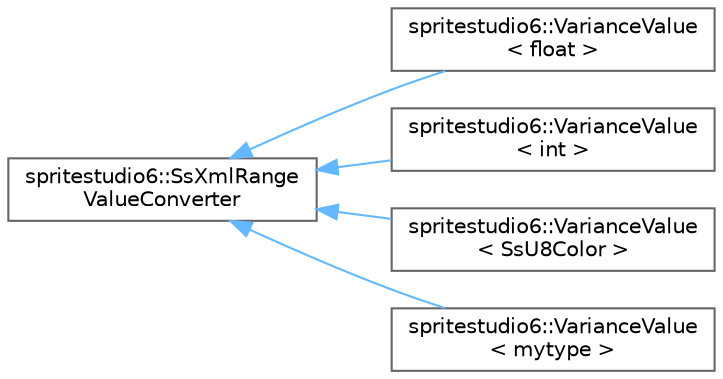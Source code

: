 digraph "Graphical Class Hierarchy"
{
 // LATEX_PDF_SIZE
  bgcolor="transparent";
  edge [fontname=Helvetica,fontsize=10,labelfontname=Helvetica,labelfontsize=10];
  node [fontname=Helvetica,fontsize=10,shape=box,height=0.2,width=0.4];
  rankdir="LR";
  Node0 [id="Node000000",label="spritestudio6::SsXmlRange\lValueConverter",height=0.2,width=0.4,color="grey40", fillcolor="white", style="filled",URL="$classspritestudio6_1_1_ss_xml_range_value_converter.html",tooltip=" "];
  Node0 -> Node1 [id="edge47_Node000000_Node000001",dir="back",color="steelblue1",style="solid",tooltip=" "];
  Node1 [id="Node000001",label="spritestudio6::VarianceValue\l\< float \>",height=0.2,width=0.4,color="grey40", fillcolor="white", style="filled",URL="$classspritestudio6_1_1_variance_value.html",tooltip=" "];
  Node0 -> Node2 [id="edge48_Node000000_Node000002",dir="back",color="steelblue1",style="solid",tooltip=" "];
  Node2 [id="Node000002",label="spritestudio6::VarianceValue\l\< int \>",height=0.2,width=0.4,color="grey40", fillcolor="white", style="filled",URL="$classspritestudio6_1_1_variance_value.html",tooltip=" "];
  Node0 -> Node3 [id="edge49_Node000000_Node000003",dir="back",color="steelblue1",style="solid",tooltip=" "];
  Node3 [id="Node000003",label="spritestudio6::VarianceValue\l\< SsU8Color \>",height=0.2,width=0.4,color="grey40", fillcolor="white", style="filled",URL="$classspritestudio6_1_1_variance_value.html",tooltip=" "];
  Node0 -> Node4 [id="edge50_Node000000_Node000004",dir="back",color="steelblue1",style="solid",tooltip=" "];
  Node4 [id="Node000004",label="spritestudio6::VarianceValue\l\< mytype \>",height=0.2,width=0.4,color="grey40", fillcolor="white", style="filled",URL="$classspritestudio6_1_1_variance_value.html",tooltip=" "];
}
